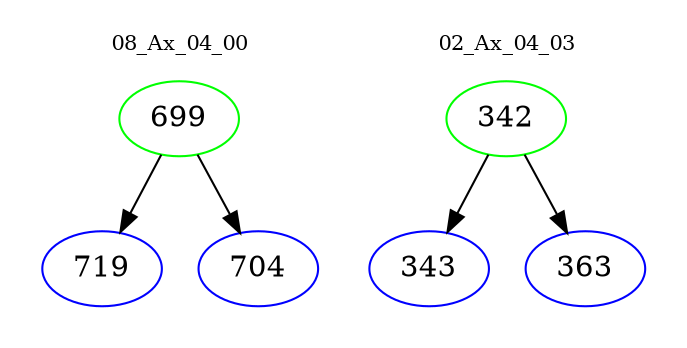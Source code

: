 digraph{
subgraph cluster_0 {
color = white
label = "08_Ax_04_00";
fontsize=10;
T0_699 [label="699", color="green"]
T0_699 -> T0_719 [color="black"]
T0_719 [label="719", color="blue"]
T0_699 -> T0_704 [color="black"]
T0_704 [label="704", color="blue"]
}
subgraph cluster_1 {
color = white
label = "02_Ax_04_03";
fontsize=10;
T1_342 [label="342", color="green"]
T1_342 -> T1_343 [color="black"]
T1_343 [label="343", color="blue"]
T1_342 -> T1_363 [color="black"]
T1_363 [label="363", color="blue"]
}
}
